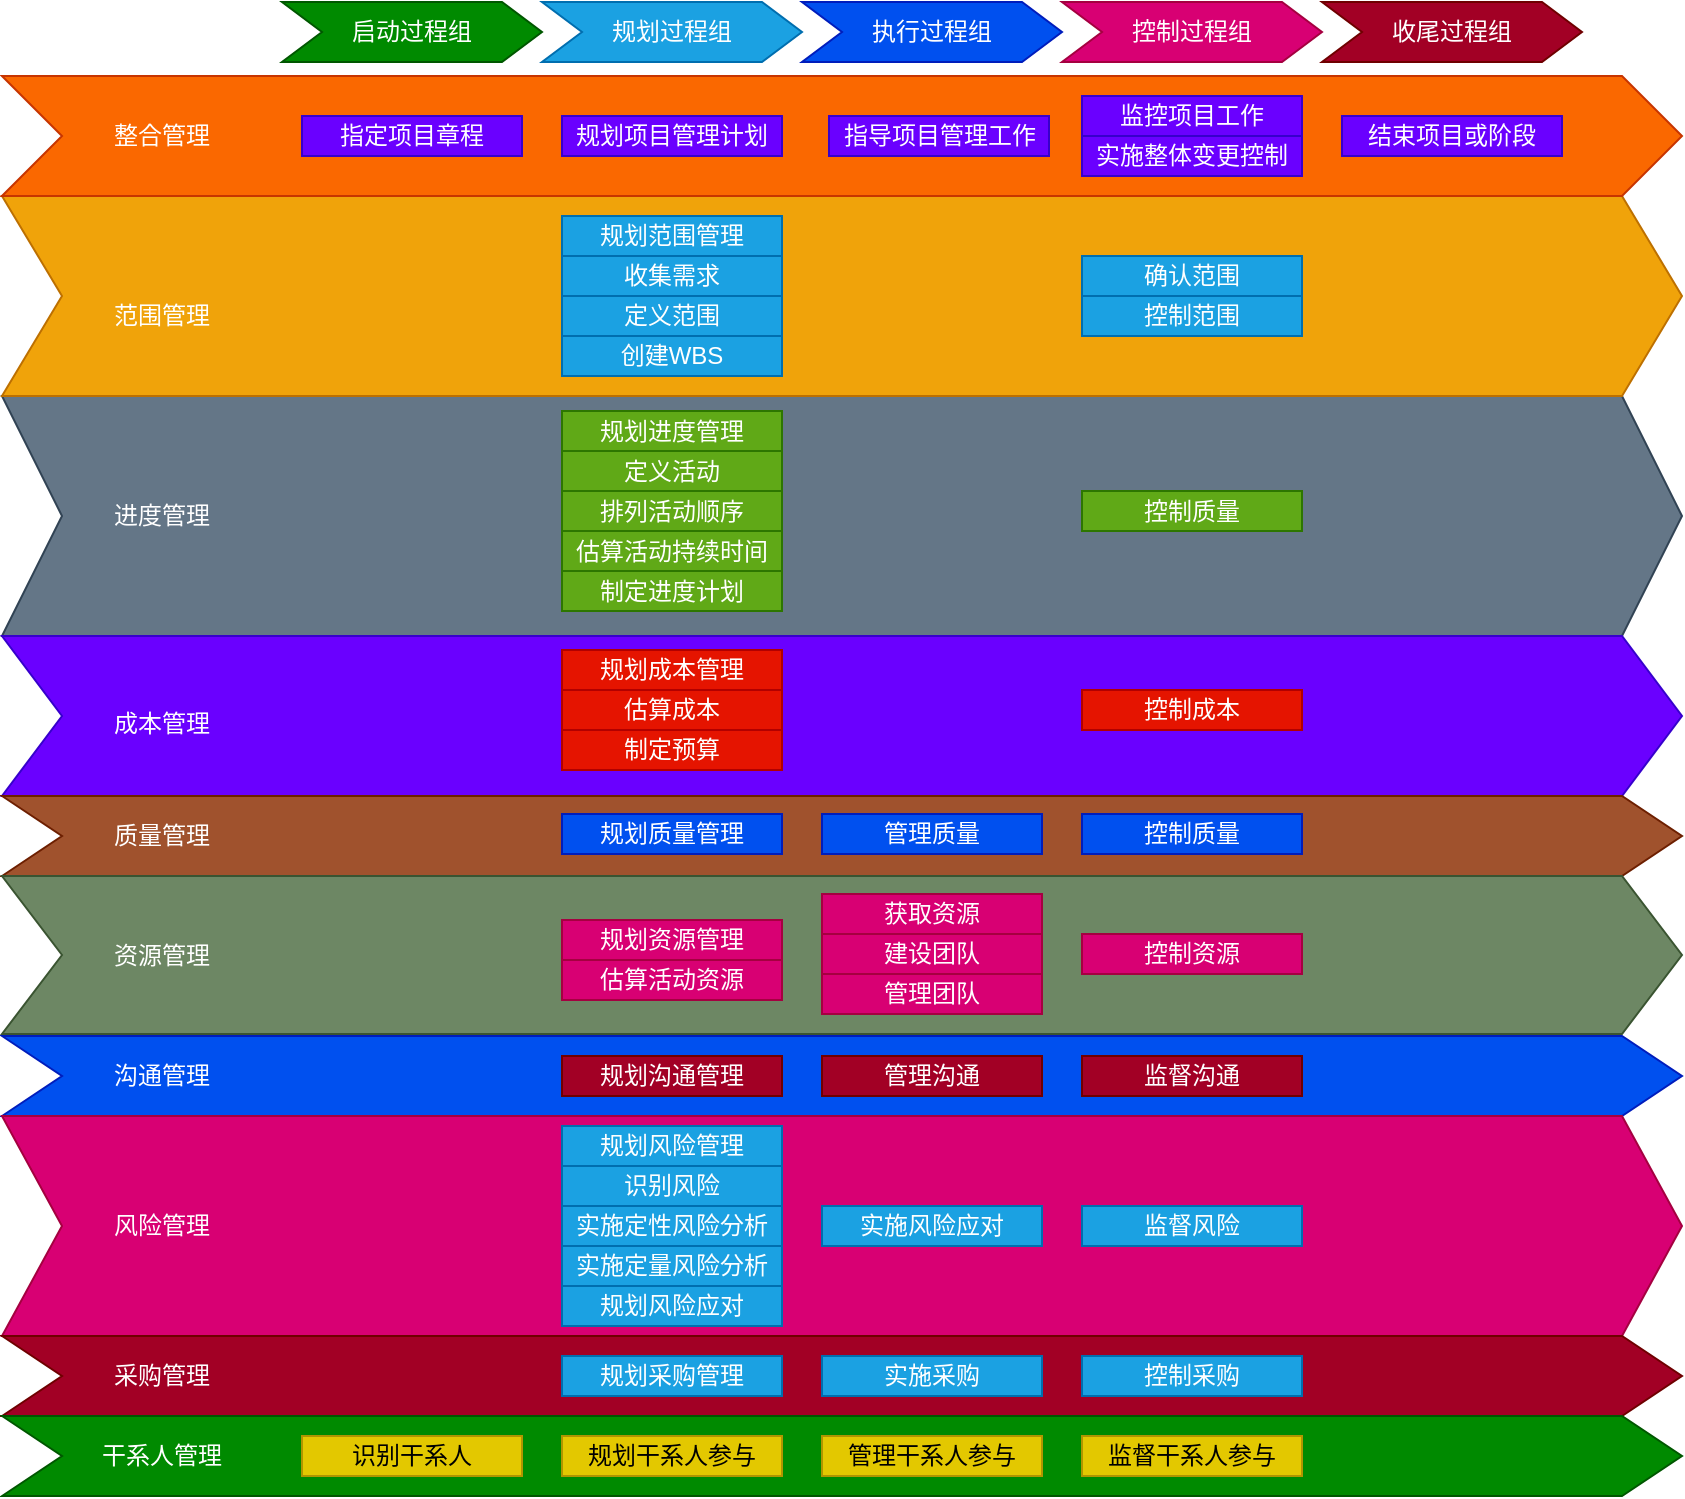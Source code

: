 <mxfile version="21.6.8" type="github">
  <diagram name="第 1 页" id="VUDrchiw-BEI4g0h6_Im">
    <mxGraphModel dx="1434" dy="833" grid="1" gridSize="10" guides="1" tooltips="1" connect="1" arrows="1" fold="1" page="1" pageScale="1" pageWidth="827" pageHeight="1169" math="0" shadow="0">
      <root>
        <mxCell id="0" />
        <mxCell id="1" parent="0" />
        <mxCell id="8uI2Cr0s3AGfYA3FECyh-1" value="启动过程组" style="shape=step;perimeter=stepPerimeter;whiteSpace=wrap;html=1;fixedSize=1;fillColor=#008a00;strokeColor=#005700;fontColor=#ffffff;" parent="1" vertex="1">
          <mxGeometry x="140" y="23" width="130" height="30" as="geometry" />
        </mxCell>
        <mxCell id="8uI2Cr0s3AGfYA3FECyh-2" value="规划过程组" style="shape=step;perimeter=stepPerimeter;whiteSpace=wrap;html=1;fixedSize=1;fillColor=#1ba1e2;strokeColor=#006EAF;fontColor=#ffffff;" parent="1" vertex="1">
          <mxGeometry x="270" y="23" width="130" height="30" as="geometry" />
        </mxCell>
        <mxCell id="8uI2Cr0s3AGfYA3FECyh-3" value="执行过程组" style="shape=step;perimeter=stepPerimeter;whiteSpace=wrap;html=1;fixedSize=1;fillColor=#0050ef;strokeColor=#001DBC;fontColor=#ffffff;" parent="1" vertex="1">
          <mxGeometry x="400" y="23" width="130" height="30" as="geometry" />
        </mxCell>
        <mxCell id="8uI2Cr0s3AGfYA3FECyh-4" value="控制过程组" style="shape=step;perimeter=stepPerimeter;whiteSpace=wrap;html=1;fixedSize=1;fillColor=#d80073;strokeColor=#A50040;fontColor=#ffffff;" parent="1" vertex="1">
          <mxGeometry x="530" y="23" width="130" height="30" as="geometry" />
        </mxCell>
        <mxCell id="8uI2Cr0s3AGfYA3FECyh-5" value="收尾过程组" style="shape=step;perimeter=stepPerimeter;whiteSpace=wrap;html=1;fixedSize=1;fillColor=#a20025;strokeColor=#6F0000;fontColor=#ffffff;" parent="1" vertex="1">
          <mxGeometry x="660" y="23" width="130" height="30" as="geometry" />
        </mxCell>
        <mxCell id="8uI2Cr0s3AGfYA3FECyh-79" value="" style="group" parent="1" vertex="1" connectable="0">
          <mxGeometry y="220" width="840" height="120" as="geometry" />
        </mxCell>
        <mxCell id="8uI2Cr0s3AGfYA3FECyh-16" value="" style="shape=step;perimeter=stepPerimeter;whiteSpace=wrap;html=1;fixedSize=1;fillColor=#647687;fontColor=#ffffff;strokeColor=#314354;size=30;" parent="8uI2Cr0s3AGfYA3FECyh-79" vertex="1">
          <mxGeometry width="840" height="120" as="geometry" />
        </mxCell>
        <mxCell id="8uI2Cr0s3AGfYA3FECyh-25" value="&lt;font color=&quot;#ffffff&quot;&gt;进度管理&lt;/font&gt;" style="text;html=1;strokeColor=none;fillColor=none;align=center;verticalAlign=middle;whiteSpace=wrap;rounded=0;" parent="8uI2Cr0s3AGfYA3FECyh-79" vertex="1">
          <mxGeometry x="40" y="45" width="80" height="30" as="geometry" />
        </mxCell>
        <mxCell id="8uI2Cr0s3AGfYA3FECyh-26" value="规划进度管理" style="rounded=0;whiteSpace=wrap;html=1;fillColor=#60a917;strokeColor=#2D7600;fontColor=#ffffff;" parent="8uI2Cr0s3AGfYA3FECyh-79" vertex="1">
          <mxGeometry x="280" y="7.5" width="110" height="20" as="geometry" />
        </mxCell>
        <mxCell id="8uI2Cr0s3AGfYA3FECyh-27" value="定义活动" style="rounded=0;whiteSpace=wrap;html=1;fillColor=#60a917;strokeColor=#2D7600;fontColor=#ffffff;" parent="8uI2Cr0s3AGfYA3FECyh-79" vertex="1">
          <mxGeometry x="280" y="27.5" width="110" height="20" as="geometry" />
        </mxCell>
        <mxCell id="8uI2Cr0s3AGfYA3FECyh-28" value="排列活动顺序" style="rounded=0;whiteSpace=wrap;html=1;fillColor=#60a917;strokeColor=#2D7600;fontColor=#ffffff;" parent="8uI2Cr0s3AGfYA3FECyh-79" vertex="1">
          <mxGeometry x="280" y="47.5" width="110" height="20" as="geometry" />
        </mxCell>
        <mxCell id="8uI2Cr0s3AGfYA3FECyh-29" value="估算活动持续时间" style="rounded=0;whiteSpace=wrap;html=1;fillColor=#60a917;strokeColor=#2D7600;fontColor=#ffffff;" parent="8uI2Cr0s3AGfYA3FECyh-79" vertex="1">
          <mxGeometry x="280" y="67.5" width="110" height="20" as="geometry" />
        </mxCell>
        <mxCell id="8uI2Cr0s3AGfYA3FECyh-32" value="控制质量" style="rounded=0;whiteSpace=wrap;html=1;fillColor=#60a917;strokeColor=#2D7600;fontColor=#ffffff;" parent="8uI2Cr0s3AGfYA3FECyh-79" vertex="1">
          <mxGeometry x="540" y="47.5" width="110" height="20" as="geometry" />
        </mxCell>
        <mxCell id="8uI2Cr0s3AGfYA3FECyh-53" value="制定进度计划" style="rounded=0;whiteSpace=wrap;html=1;fillColor=#60a917;strokeColor=#2D7600;fontColor=#ffffff;" parent="8uI2Cr0s3AGfYA3FECyh-79" vertex="1">
          <mxGeometry x="280" y="87.5" width="110" height="20" as="geometry" />
        </mxCell>
        <mxCell id="8uI2Cr0s3AGfYA3FECyh-80" value="" style="group" parent="1" vertex="1" connectable="0">
          <mxGeometry y="120" width="840" height="100" as="geometry" />
        </mxCell>
        <mxCell id="8uI2Cr0s3AGfYA3FECyh-15" value="" style="shape=step;perimeter=stepPerimeter;whiteSpace=wrap;html=1;fixedSize=1;fillColor=#f0a30a;fontColor=#000000;strokeColor=#BD7000;size=30;" parent="8uI2Cr0s3AGfYA3FECyh-80" vertex="1">
          <mxGeometry width="840" height="100" as="geometry" />
        </mxCell>
        <mxCell id="8uI2Cr0s3AGfYA3FECyh-17" value="&lt;font color=&quot;#ffffff&quot;&gt;范围管理&lt;/font&gt;" style="text;html=1;strokeColor=none;fillColor=none;align=center;verticalAlign=middle;whiteSpace=wrap;rounded=0;" parent="8uI2Cr0s3AGfYA3FECyh-80" vertex="1">
          <mxGeometry x="40" y="45" width="80" height="30" as="geometry" />
        </mxCell>
        <mxCell id="8uI2Cr0s3AGfYA3FECyh-18" value="规划范围管理" style="rounded=0;whiteSpace=wrap;html=1;fillColor=#1ba1e2;strokeColor=#006EAF;fontColor=#ffffff;" parent="8uI2Cr0s3AGfYA3FECyh-80" vertex="1">
          <mxGeometry x="280" y="10" width="110" height="20" as="geometry" />
        </mxCell>
        <mxCell id="8uI2Cr0s3AGfYA3FECyh-19" value="收集需求" style="rounded=0;whiteSpace=wrap;html=1;fillColor=#1ba1e2;strokeColor=#006EAF;fontColor=#ffffff;" parent="8uI2Cr0s3AGfYA3FECyh-80" vertex="1">
          <mxGeometry x="280" y="30" width="110" height="20" as="geometry" />
        </mxCell>
        <mxCell id="8uI2Cr0s3AGfYA3FECyh-21" value="定义范围" style="rounded=0;whiteSpace=wrap;html=1;fillColor=#1ba1e2;strokeColor=#006EAF;fontColor=#ffffff;" parent="8uI2Cr0s3AGfYA3FECyh-80" vertex="1">
          <mxGeometry x="280" y="50" width="110" height="20" as="geometry" />
        </mxCell>
        <mxCell id="8uI2Cr0s3AGfYA3FECyh-22" value="创建WBS" style="rounded=0;whiteSpace=wrap;html=1;fillColor=#1ba1e2;strokeColor=#006EAF;fontColor=#ffffff;" parent="8uI2Cr0s3AGfYA3FECyh-80" vertex="1">
          <mxGeometry x="280" y="70" width="110" height="20" as="geometry" />
        </mxCell>
        <mxCell id="8uI2Cr0s3AGfYA3FECyh-23" value="确认范围" style="rounded=0;whiteSpace=wrap;html=1;fillColor=#1ba1e2;strokeColor=#006EAF;fontColor=#ffffff;" parent="8uI2Cr0s3AGfYA3FECyh-80" vertex="1">
          <mxGeometry x="540" y="30" width="110" height="20" as="geometry" />
        </mxCell>
        <mxCell id="8uI2Cr0s3AGfYA3FECyh-24" value="控制范围" style="rounded=0;whiteSpace=wrap;html=1;fillColor=#1ba1e2;strokeColor=#006EAF;fontColor=#ffffff;" parent="8uI2Cr0s3AGfYA3FECyh-80" vertex="1">
          <mxGeometry x="540" y="50" width="110" height="20" as="geometry" />
        </mxCell>
        <mxCell id="8uI2Cr0s3AGfYA3FECyh-81" value="" style="group" parent="1" vertex="1" connectable="0">
          <mxGeometry y="60" width="840" height="70" as="geometry" />
        </mxCell>
        <mxCell id="8uI2Cr0s3AGfYA3FECyh-6" value="" style="shape=step;perimeter=stepPerimeter;whiteSpace=wrap;html=1;fixedSize=1;fillColor=#fa6800;fontColor=#000000;strokeColor=#C73500;size=30;container=0;" parent="8uI2Cr0s3AGfYA3FECyh-81" vertex="1">
          <mxGeometry width="840" height="60" as="geometry" />
        </mxCell>
        <mxCell id="8uI2Cr0s3AGfYA3FECyh-7" value="指定项目章程" style="rounded=0;whiteSpace=wrap;html=1;fillColor=#6a00ff;strokeColor=#3700CC;fontColor=#ffffff;" parent="8uI2Cr0s3AGfYA3FECyh-81" vertex="1">
          <mxGeometry x="150" y="20" width="110" height="20" as="geometry" />
        </mxCell>
        <mxCell id="8uI2Cr0s3AGfYA3FECyh-8" value="规划项目管理计划" style="rounded=0;whiteSpace=wrap;html=1;fillColor=#6a00ff;strokeColor=#3700CC;fontColor=#ffffff;" parent="8uI2Cr0s3AGfYA3FECyh-81" vertex="1">
          <mxGeometry x="280" y="20" width="110" height="20" as="geometry" />
        </mxCell>
        <mxCell id="8uI2Cr0s3AGfYA3FECyh-9" value="指导项目管理工作" style="rounded=0;whiteSpace=wrap;html=1;fillColor=#6a00ff;strokeColor=#3700CC;fontColor=#ffffff;" parent="8uI2Cr0s3AGfYA3FECyh-81" vertex="1">
          <mxGeometry x="413.5" y="20" width="110" height="20" as="geometry" />
        </mxCell>
        <mxCell id="8uI2Cr0s3AGfYA3FECyh-10" value="监控项目工作" style="rounded=0;whiteSpace=wrap;html=1;fillColor=#6a00ff;strokeColor=#3700CC;fontColor=#ffffff;" parent="8uI2Cr0s3AGfYA3FECyh-81" vertex="1">
          <mxGeometry x="540" y="10" width="110" height="20" as="geometry" />
        </mxCell>
        <mxCell id="8uI2Cr0s3AGfYA3FECyh-11" value="实施整体变更控制" style="rounded=0;whiteSpace=wrap;html=1;fillColor=#6a00ff;strokeColor=#3700CC;fontColor=#ffffff;" parent="8uI2Cr0s3AGfYA3FECyh-81" vertex="1">
          <mxGeometry x="540" y="30" width="110" height="20" as="geometry" />
        </mxCell>
        <mxCell id="8uI2Cr0s3AGfYA3FECyh-13" value="结束项目或阶段" style="rounded=0;whiteSpace=wrap;html=1;fillColor=#6a00ff;strokeColor=#3700CC;fontColor=#ffffff;" parent="8uI2Cr0s3AGfYA3FECyh-81" vertex="1">
          <mxGeometry x="670" y="20" width="110" height="20" as="geometry" />
        </mxCell>
        <mxCell id="8uI2Cr0s3AGfYA3FECyh-14" value="&lt;font color=&quot;#ffffff&quot;&gt;整合管理&lt;/font&gt;" style="text;html=1;strokeColor=none;fillColor=none;align=center;verticalAlign=middle;whiteSpace=wrap;rounded=0;" parent="8uI2Cr0s3AGfYA3FECyh-81" vertex="1">
          <mxGeometry x="40" y="15" width="80" height="30" as="geometry" />
        </mxCell>
        <mxCell id="8uI2Cr0s3AGfYA3FECyh-82" value="" style="group" parent="1" vertex="1" connectable="0">
          <mxGeometry y="340" width="840" height="80" as="geometry" />
        </mxCell>
        <mxCell id="8uI2Cr0s3AGfYA3FECyh-30" value="" style="shape=step;perimeter=stepPerimeter;whiteSpace=wrap;html=1;fixedSize=1;fillColor=#6a00ff;fontColor=#ffffff;strokeColor=#3700CC;size=30;" parent="8uI2Cr0s3AGfYA3FECyh-82" vertex="1">
          <mxGeometry width="840" height="80" as="geometry" />
        </mxCell>
        <mxCell id="8uI2Cr0s3AGfYA3FECyh-31" value="&lt;font color=&quot;#ffffff&quot;&gt;成本管理&lt;/font&gt;" style="text;html=1;strokeColor=none;fillColor=none;align=center;verticalAlign=middle;whiteSpace=wrap;rounded=0;" parent="8uI2Cr0s3AGfYA3FECyh-82" vertex="1">
          <mxGeometry x="40" y="29" width="80" height="30" as="geometry" />
        </mxCell>
        <mxCell id="8uI2Cr0s3AGfYA3FECyh-34" value="规划成本管理" style="rounded=0;whiteSpace=wrap;html=1;fillColor=#e51400;strokeColor=#B20000;fontColor=#ffffff;" parent="8uI2Cr0s3AGfYA3FECyh-82" vertex="1">
          <mxGeometry x="280" y="7" width="110" height="20" as="geometry" />
        </mxCell>
        <mxCell id="8uI2Cr0s3AGfYA3FECyh-35" value="估算成本" style="rounded=0;whiteSpace=wrap;html=1;fillColor=#e51400;strokeColor=#B20000;fontColor=#ffffff;" parent="8uI2Cr0s3AGfYA3FECyh-82" vertex="1">
          <mxGeometry x="280" y="27" width="110" height="20" as="geometry" />
        </mxCell>
        <mxCell id="8uI2Cr0s3AGfYA3FECyh-36" value="制定预算" style="rounded=0;whiteSpace=wrap;html=1;fillColor=#e51400;strokeColor=#B20000;fontColor=#ffffff;" parent="8uI2Cr0s3AGfYA3FECyh-82" vertex="1">
          <mxGeometry x="280" y="47" width="110" height="20" as="geometry" />
        </mxCell>
        <mxCell id="8uI2Cr0s3AGfYA3FECyh-37" value="控制成本" style="rounded=0;whiteSpace=wrap;html=1;fillColor=#e51400;strokeColor=#B20000;fontColor=#ffffff;" parent="8uI2Cr0s3AGfYA3FECyh-82" vertex="1">
          <mxGeometry x="540" y="27" width="110" height="20" as="geometry" />
        </mxCell>
        <mxCell id="8uI2Cr0s3AGfYA3FECyh-83" value="" style="group" parent="1" vertex="1" connectable="0">
          <mxGeometry y="420" width="840" height="40" as="geometry" />
        </mxCell>
        <mxCell id="8uI2Cr0s3AGfYA3FECyh-38" value="" style="shape=step;perimeter=stepPerimeter;whiteSpace=wrap;html=1;fixedSize=1;fillColor=#a0522d;fontColor=#ffffff;strokeColor=#6D1F00;size=30;" parent="8uI2Cr0s3AGfYA3FECyh-83" vertex="1">
          <mxGeometry width="840" height="40" as="geometry" />
        </mxCell>
        <mxCell id="8uI2Cr0s3AGfYA3FECyh-39" value="&lt;font color=&quot;#ffffff&quot;&gt;质量管理&lt;/font&gt;" style="text;html=1;strokeColor=none;fillColor=none;align=center;verticalAlign=middle;whiteSpace=wrap;rounded=0;" parent="8uI2Cr0s3AGfYA3FECyh-83" vertex="1">
          <mxGeometry x="40" y="5" width="80" height="30" as="geometry" />
        </mxCell>
        <mxCell id="8uI2Cr0s3AGfYA3FECyh-40" value="规划质量管理" style="rounded=0;whiteSpace=wrap;html=1;fillColor=#0050ef;strokeColor=#001DBC;fontColor=#ffffff;" parent="8uI2Cr0s3AGfYA3FECyh-83" vertex="1">
          <mxGeometry x="280" y="9" width="110" height="20" as="geometry" />
        </mxCell>
        <mxCell id="8uI2Cr0s3AGfYA3FECyh-41" value="管理质量" style="rounded=0;whiteSpace=wrap;html=1;fillColor=#0050ef;strokeColor=#001DBC;fontColor=#ffffff;" parent="8uI2Cr0s3AGfYA3FECyh-83" vertex="1">
          <mxGeometry x="410" y="9" width="110" height="20" as="geometry" />
        </mxCell>
        <mxCell id="8uI2Cr0s3AGfYA3FECyh-42" value="控制质量" style="rounded=0;whiteSpace=wrap;html=1;fillColor=#0050ef;strokeColor=#001DBC;fontColor=#ffffff;" parent="8uI2Cr0s3AGfYA3FECyh-83" vertex="1">
          <mxGeometry x="540" y="9" width="110" height="20" as="geometry" />
        </mxCell>
        <mxCell id="8uI2Cr0s3AGfYA3FECyh-84" value="" style="group" parent="1" vertex="1" connectable="0">
          <mxGeometry y="460" width="840" height="79" as="geometry" />
        </mxCell>
        <mxCell id="8uI2Cr0s3AGfYA3FECyh-43" value="" style="shape=step;perimeter=stepPerimeter;whiteSpace=wrap;html=1;fixedSize=1;fillColor=#6d8764;fontColor=#ffffff;strokeColor=#3A5431;size=30;" parent="8uI2Cr0s3AGfYA3FECyh-84" vertex="1">
          <mxGeometry width="840" height="79" as="geometry" />
        </mxCell>
        <mxCell id="8uI2Cr0s3AGfYA3FECyh-44" value="&lt;font color=&quot;#ffffff&quot;&gt;资源管理&lt;/font&gt;" style="text;html=1;strokeColor=none;fillColor=none;align=center;verticalAlign=middle;whiteSpace=wrap;rounded=0;" parent="8uI2Cr0s3AGfYA3FECyh-84" vertex="1">
          <mxGeometry x="40" y="24.5" width="80" height="30" as="geometry" />
        </mxCell>
        <mxCell id="8uI2Cr0s3AGfYA3FECyh-55" value="规划资源管理" style="rounded=0;whiteSpace=wrap;html=1;fillColor=#d80073;strokeColor=#A50040;fontColor=#ffffff;" parent="8uI2Cr0s3AGfYA3FECyh-84" vertex="1">
          <mxGeometry x="280" y="22" width="110" height="20" as="geometry" />
        </mxCell>
        <mxCell id="8uI2Cr0s3AGfYA3FECyh-56" value="估算活动资源" style="rounded=0;whiteSpace=wrap;html=1;fillColor=#d80073;strokeColor=#A50040;fontColor=#ffffff;" parent="8uI2Cr0s3AGfYA3FECyh-84" vertex="1">
          <mxGeometry x="280" y="42" width="110" height="20" as="geometry" />
        </mxCell>
        <mxCell id="8uI2Cr0s3AGfYA3FECyh-57" value="获取资源" style="rounded=0;whiteSpace=wrap;html=1;fillColor=#d80073;strokeColor=#A50040;fontColor=#ffffff;" parent="8uI2Cr0s3AGfYA3FECyh-84" vertex="1">
          <mxGeometry x="410" y="9" width="110" height="20" as="geometry" />
        </mxCell>
        <mxCell id="8uI2Cr0s3AGfYA3FECyh-58" value="建设团队" style="rounded=0;whiteSpace=wrap;html=1;fillColor=#d80073;strokeColor=#A50040;fontColor=#ffffff;" parent="8uI2Cr0s3AGfYA3FECyh-84" vertex="1">
          <mxGeometry x="410" y="29" width="110" height="20" as="geometry" />
        </mxCell>
        <mxCell id="8uI2Cr0s3AGfYA3FECyh-59" value="管理团队" style="rounded=0;whiteSpace=wrap;html=1;fillColor=#d80073;strokeColor=#A50040;fontColor=#ffffff;" parent="8uI2Cr0s3AGfYA3FECyh-84" vertex="1">
          <mxGeometry x="410" y="49" width="110" height="20" as="geometry" />
        </mxCell>
        <mxCell id="8uI2Cr0s3AGfYA3FECyh-60" value="控制资源" style="rounded=0;whiteSpace=wrap;html=1;fillColor=#d80073;strokeColor=#A50040;fontColor=#ffffff;" parent="8uI2Cr0s3AGfYA3FECyh-84" vertex="1">
          <mxGeometry x="540" y="29" width="110" height="20" as="geometry" />
        </mxCell>
        <mxCell id="8uI2Cr0s3AGfYA3FECyh-85" value="" style="group" parent="1" vertex="1" connectable="0">
          <mxGeometry y="540" width="840" height="40" as="geometry" />
        </mxCell>
        <mxCell id="8uI2Cr0s3AGfYA3FECyh-45" value="" style="shape=step;perimeter=stepPerimeter;whiteSpace=wrap;html=1;fixedSize=1;fillColor=#0050ef;fontColor=#ffffff;strokeColor=#001DBC;size=30;strokeWidth=1;" parent="8uI2Cr0s3AGfYA3FECyh-85" vertex="1">
          <mxGeometry width="840" height="40" as="geometry" />
        </mxCell>
        <mxCell id="8uI2Cr0s3AGfYA3FECyh-46" value="&lt;font color=&quot;#ffffff&quot;&gt;沟通管理&lt;/font&gt;" style="text;html=1;strokeColor=none;fillColor=none;align=center;verticalAlign=middle;whiteSpace=wrap;rounded=0;" parent="8uI2Cr0s3AGfYA3FECyh-85" vertex="1">
          <mxGeometry x="40" y="5" width="80" height="30" as="geometry" />
        </mxCell>
        <mxCell id="8uI2Cr0s3AGfYA3FECyh-62" value="规划沟通管理" style="rounded=0;whiteSpace=wrap;html=1;fillColor=#a20025;strokeColor=#6F0000;fontColor=#ffffff;" parent="8uI2Cr0s3AGfYA3FECyh-85" vertex="1">
          <mxGeometry x="280" y="10" width="110" height="20" as="geometry" />
        </mxCell>
        <mxCell id="8uI2Cr0s3AGfYA3FECyh-63" value="管理沟通" style="rounded=0;whiteSpace=wrap;html=1;fillColor=#a20025;strokeColor=#6F0000;fontColor=#ffffff;" parent="8uI2Cr0s3AGfYA3FECyh-85" vertex="1">
          <mxGeometry x="410" y="10" width="110" height="20" as="geometry" />
        </mxCell>
        <mxCell id="8uI2Cr0s3AGfYA3FECyh-64" value="监督沟通" style="rounded=0;whiteSpace=wrap;html=1;fillColor=#a20025;strokeColor=#6F0000;fontColor=#ffffff;" parent="8uI2Cr0s3AGfYA3FECyh-85" vertex="1">
          <mxGeometry x="540" y="10" width="110" height="20" as="geometry" />
        </mxCell>
        <mxCell id="8uI2Cr0s3AGfYA3FECyh-86" value="" style="group" parent="1" vertex="1" connectable="0">
          <mxGeometry y="580" width="840" height="110" as="geometry" />
        </mxCell>
        <mxCell id="8uI2Cr0s3AGfYA3FECyh-47" value="" style="shape=step;perimeter=stepPerimeter;whiteSpace=wrap;html=1;fixedSize=1;fillColor=#d80073;fontColor=#ffffff;strokeColor=#A50040;size=30;" parent="8uI2Cr0s3AGfYA3FECyh-86" vertex="1">
          <mxGeometry width="840" height="110" as="geometry" />
        </mxCell>
        <mxCell id="8uI2Cr0s3AGfYA3FECyh-48" value="&lt;font color=&quot;#ffffff&quot;&gt;风险管理&lt;/font&gt;" style="text;html=1;strokeColor=none;fillColor=none;align=center;verticalAlign=middle;whiteSpace=wrap;rounded=0;" parent="8uI2Cr0s3AGfYA3FECyh-86" vertex="1">
          <mxGeometry x="40" y="40" width="80" height="30" as="geometry" />
        </mxCell>
        <mxCell id="8uI2Cr0s3AGfYA3FECyh-65" value="规划风险管理" style="rounded=0;whiteSpace=wrap;html=1;fillColor=#1ba1e2;strokeColor=#006EAF;fontColor=#ffffff;" parent="8uI2Cr0s3AGfYA3FECyh-86" vertex="1">
          <mxGeometry x="280" y="5" width="110" height="20" as="geometry" />
        </mxCell>
        <mxCell id="8uI2Cr0s3AGfYA3FECyh-66" value="识别风险" style="rounded=0;whiteSpace=wrap;html=1;fillColor=#1ba1e2;strokeColor=#006EAF;fontColor=#ffffff;" parent="8uI2Cr0s3AGfYA3FECyh-86" vertex="1">
          <mxGeometry x="280" y="25" width="110" height="20" as="geometry" />
        </mxCell>
        <mxCell id="8uI2Cr0s3AGfYA3FECyh-67" value="实施定性风险分析" style="rounded=0;whiteSpace=wrap;html=1;fillColor=#1ba1e2;strokeColor=#006EAF;fontColor=#ffffff;" parent="8uI2Cr0s3AGfYA3FECyh-86" vertex="1">
          <mxGeometry x="280" y="45" width="110" height="20" as="geometry" />
        </mxCell>
        <mxCell id="8uI2Cr0s3AGfYA3FECyh-68" value="实施定量风险分析" style="rounded=0;whiteSpace=wrap;html=1;fillColor=#1ba1e2;strokeColor=#006EAF;fontColor=#ffffff;" parent="8uI2Cr0s3AGfYA3FECyh-86" vertex="1">
          <mxGeometry x="280" y="65" width="110" height="20" as="geometry" />
        </mxCell>
        <mxCell id="8uI2Cr0s3AGfYA3FECyh-69" value="规划风险应对" style="rounded=0;whiteSpace=wrap;html=1;fillColor=#1ba1e2;strokeColor=#006EAF;fontColor=#ffffff;" parent="8uI2Cr0s3AGfYA3FECyh-86" vertex="1">
          <mxGeometry x="280" y="85" width="110" height="20" as="geometry" />
        </mxCell>
        <mxCell id="8uI2Cr0s3AGfYA3FECyh-70" value="实施风险应对" style="rounded=0;whiteSpace=wrap;html=1;fillColor=#1ba1e2;strokeColor=#006EAF;fontColor=#ffffff;" parent="8uI2Cr0s3AGfYA3FECyh-86" vertex="1">
          <mxGeometry x="410" y="45" width="110" height="20" as="geometry" />
        </mxCell>
        <mxCell id="8uI2Cr0s3AGfYA3FECyh-71" value="监督风险" style="rounded=0;whiteSpace=wrap;html=1;fillColor=#1ba1e2;strokeColor=#006EAF;fontColor=#ffffff;" parent="8uI2Cr0s3AGfYA3FECyh-86" vertex="1">
          <mxGeometry x="540" y="45" width="110" height="20" as="geometry" />
        </mxCell>
        <mxCell id="8uI2Cr0s3AGfYA3FECyh-87" value="" style="group" parent="1" vertex="1" connectable="0">
          <mxGeometry y="690" width="840" height="40" as="geometry" />
        </mxCell>
        <mxCell id="8uI2Cr0s3AGfYA3FECyh-49" value="" style="shape=step;perimeter=stepPerimeter;whiteSpace=wrap;html=1;fixedSize=1;fillColor=#a20025;fontColor=#ffffff;strokeColor=#6F0000;size=30;" parent="8uI2Cr0s3AGfYA3FECyh-87" vertex="1">
          <mxGeometry width="840" height="40" as="geometry" />
        </mxCell>
        <mxCell id="8uI2Cr0s3AGfYA3FECyh-50" value="&lt;font color=&quot;#ffffff&quot;&gt;采购管理&lt;/font&gt;" style="text;html=1;strokeColor=none;fillColor=none;align=center;verticalAlign=middle;whiteSpace=wrap;rounded=0;" parent="8uI2Cr0s3AGfYA3FECyh-87" vertex="1">
          <mxGeometry x="40" y="5" width="80" height="30" as="geometry" />
        </mxCell>
        <mxCell id="8uI2Cr0s3AGfYA3FECyh-72" value="规划采购管理" style="rounded=0;whiteSpace=wrap;html=1;fillColor=#1ba1e2;strokeColor=#006EAF;fontColor=#ffffff;" parent="8uI2Cr0s3AGfYA3FECyh-87" vertex="1">
          <mxGeometry x="280" y="10" width="110" height="20" as="geometry" />
        </mxCell>
        <mxCell id="8uI2Cr0s3AGfYA3FECyh-73" value="实施采购" style="rounded=0;whiteSpace=wrap;html=1;fillColor=#1ba1e2;strokeColor=#006EAF;fontColor=#ffffff;" parent="8uI2Cr0s3AGfYA3FECyh-87" vertex="1">
          <mxGeometry x="410" y="10" width="110" height="20" as="geometry" />
        </mxCell>
        <mxCell id="8uI2Cr0s3AGfYA3FECyh-74" value="控制采购" style="rounded=0;whiteSpace=wrap;html=1;fillColor=#1ba1e2;strokeColor=#006EAF;fontColor=#ffffff;" parent="8uI2Cr0s3AGfYA3FECyh-87" vertex="1">
          <mxGeometry x="540" y="10" width="110" height="20" as="geometry" />
        </mxCell>
        <mxCell id="8uI2Cr0s3AGfYA3FECyh-89" value="" style="group" parent="1" vertex="1" connectable="0">
          <mxGeometry y="730" width="840" height="40" as="geometry" />
        </mxCell>
        <mxCell id="8uI2Cr0s3AGfYA3FECyh-51" value="" style="shape=step;perimeter=stepPerimeter;whiteSpace=wrap;html=1;fixedSize=1;fillColor=#008a00;fontColor=#ffffff;strokeColor=#005700;size=30;" parent="8uI2Cr0s3AGfYA3FECyh-89" vertex="1">
          <mxGeometry width="840" height="40" as="geometry" />
        </mxCell>
        <mxCell id="8uI2Cr0s3AGfYA3FECyh-52" value="&lt;font color=&quot;#ffffff&quot;&gt;干系人管理&lt;/font&gt;" style="text;html=1;strokeColor=none;fillColor=none;align=center;verticalAlign=middle;whiteSpace=wrap;rounded=0;" parent="8uI2Cr0s3AGfYA3FECyh-89" vertex="1">
          <mxGeometry x="40" y="5" width="80" height="30" as="geometry" />
        </mxCell>
        <mxCell id="8uI2Cr0s3AGfYA3FECyh-75" value="规划干系人参与" style="rounded=0;whiteSpace=wrap;html=1;fillColor=#e3c800;strokeColor=#B09500;fontColor=#000000;" parent="8uI2Cr0s3AGfYA3FECyh-89" vertex="1">
          <mxGeometry x="280" y="10" width="110" height="20" as="geometry" />
        </mxCell>
        <mxCell id="8uI2Cr0s3AGfYA3FECyh-76" value="监督干系人参与" style="rounded=0;whiteSpace=wrap;html=1;fillColor=#e3c800;strokeColor=#B09500;fontColor=#000000;" parent="8uI2Cr0s3AGfYA3FECyh-89" vertex="1">
          <mxGeometry x="540" y="10" width="110" height="20" as="geometry" />
        </mxCell>
        <mxCell id="8uI2Cr0s3AGfYA3FECyh-77" value="管理干系人参与" style="rounded=0;whiteSpace=wrap;html=1;fillColor=#e3c800;strokeColor=#B09500;fontColor=#000000;" parent="8uI2Cr0s3AGfYA3FECyh-89" vertex="1">
          <mxGeometry x="410" y="10" width="110" height="20" as="geometry" />
        </mxCell>
        <mxCell id="8uI2Cr0s3AGfYA3FECyh-78" value="识别干系人" style="rounded=0;whiteSpace=wrap;html=1;fillColor=#e3c800;strokeColor=#B09500;fontColor=#000000;" parent="8uI2Cr0s3AGfYA3FECyh-89" vertex="1">
          <mxGeometry x="150" y="10" width="110" height="20" as="geometry" />
        </mxCell>
      </root>
    </mxGraphModel>
  </diagram>
</mxfile>
